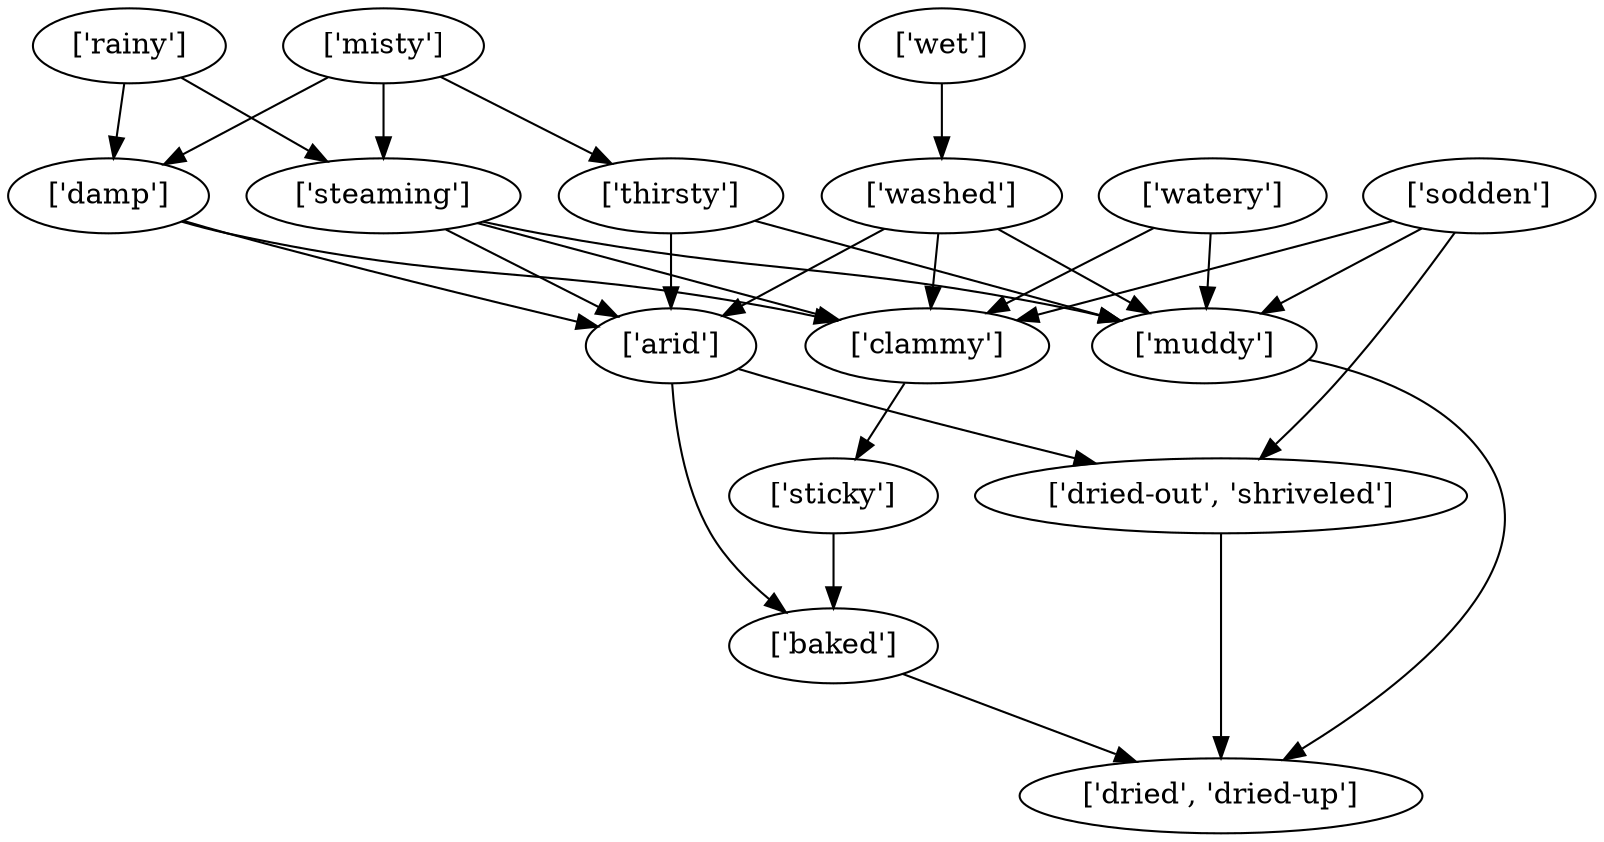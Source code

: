 strict digraph  {
	"['rainy']" -> "['damp']";
	"['rainy']" -> "['steaming']";
	"['damp']" -> "['arid']";
	"['damp']" -> "['clammy']";
	"['steaming']" -> "['arid']";
	"['steaming']" -> "['muddy']";
	"['steaming']" -> "['clammy']";
	"['wet']" -> "['washed']";
	"['washed']" -> "['arid']";
	"['washed']" -> "['muddy']";
	"['washed']" -> "['clammy']";
	"['arid']" -> "['baked']";
	"['arid']" -> "['dried-out', 'shriveled']";
	"['baked']" -> "['dried', 'dried-up']";
	"['dried-out', 'shriveled']" -> "['dried', 'dried-up']";
	"['sticky']" -> "['baked']";
	"['muddy']" -> "['dried', 'dried-up']";
	"['clammy']" -> "['sticky']";
	"['thirsty']" -> "['arid']";
	"['thirsty']" -> "['muddy']";
	"['watery']" -> "['muddy']";
	"['watery']" -> "['clammy']";
	"['misty']" -> "['damp']";
	"['misty']" -> "['steaming']";
	"['misty']" -> "['thirsty']";
	"['sodden']" -> "['dried-out', 'shriveled']";
	"['sodden']" -> "['muddy']";
	"['sodden']" -> "['clammy']";
}
